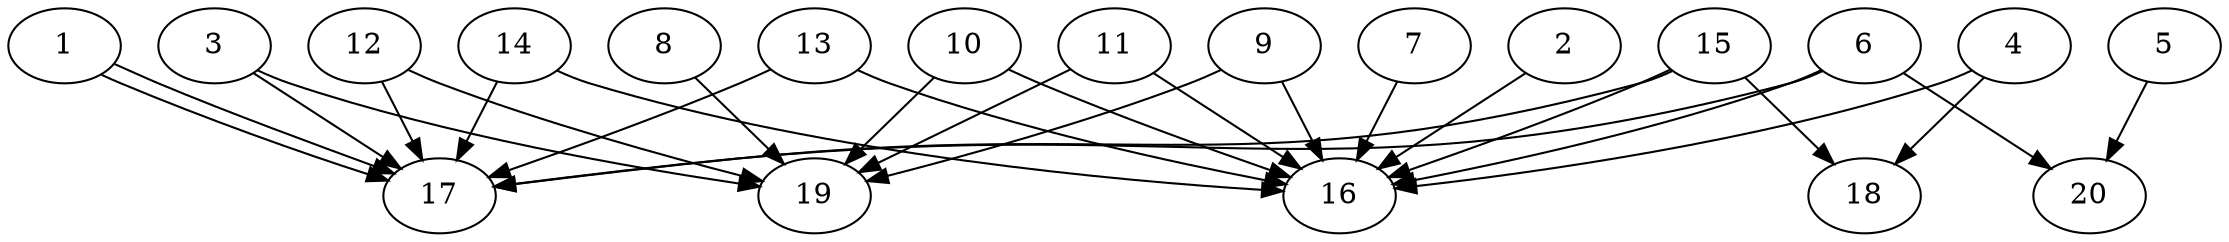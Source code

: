 // DAG automatically generated by daggen at Thu Oct  3 13:58:42 2019
// ./daggen --dot -n 20 --ccr 0.4 --fat 0.9 --regular 0.5 --density 0.7 --mindata 5242880 --maxdata 52428800 
digraph G {
  1 [size="78167040", alpha="0.13", expect_size="31266816"] 
  1 -> 17 [size ="31266816"]
  1 -> 17 [size ="31266816"]
  2 [size="126612480", alpha="0.08", expect_size="50644992"] 
  2 -> 16 [size ="50644992"]
  3 [size="23229440", alpha="0.04", expect_size="9291776"] 
  3 -> 17 [size ="9291776"]
  3 -> 19 [size ="9291776"]
  4 [size="20047360", alpha="0.18", expect_size="8018944"] 
  4 -> 16 [size ="8018944"]
  4 -> 18 [size ="8018944"]
  5 [size="111047680", alpha="0.05", expect_size="44419072"] 
  5 -> 20 [size ="44419072"]
  6 [size="65064960", alpha="0.12", expect_size="26025984"] 
  6 -> 16 [size ="26025984"]
  6 -> 17 [size ="26025984"]
  6 -> 20 [size ="26025984"]
  7 [size="57351680", alpha="0.04", expect_size="22940672"] 
  7 -> 16 [size ="22940672"]
  8 [size="41807360", alpha="0.04", expect_size="16722944"] 
  8 -> 19 [size ="16722944"]
  9 [size="94522880", alpha="0.02", expect_size="37809152"] 
  9 -> 16 [size ="37809152"]
  9 -> 19 [size ="37809152"]
  10 [size="25390080", alpha="0.14", expect_size="10156032"] 
  10 -> 16 [size ="10156032"]
  10 -> 19 [size ="10156032"]
  11 [size="14092800", alpha="0.07", expect_size="5637120"] 
  11 -> 16 [size ="5637120"]
  11 -> 19 [size ="5637120"]
  12 [size="89602560", alpha="0.01", expect_size="35841024"] 
  12 -> 17 [size ="35841024"]
  12 -> 19 [size ="35841024"]
  13 [size="19466240", alpha="0.05", expect_size="7786496"] 
  13 -> 16 [size ="7786496"]
  13 -> 17 [size ="7786496"]
  14 [size="44579840", alpha="0.09", expect_size="17831936"] 
  14 -> 16 [size ="17831936"]
  14 -> 17 [size ="17831936"]
  15 [size="30571520", alpha="0.18", expect_size="12228608"] 
  15 -> 16 [size ="12228608"]
  15 -> 17 [size ="12228608"]
  15 -> 18 [size ="12228608"]
  16 [size="59978240", alpha="0.19", expect_size="23991296"] 
  17 [size="15050240", alpha="0.09", expect_size="6020096"] 
  18 [size="36879360", alpha="0.13", expect_size="14751744"] 
  19 [size="63001600", alpha="0.09", expect_size="25200640"] 
  20 [size="75023360", alpha="0.20", expect_size="30009344"] 
}
